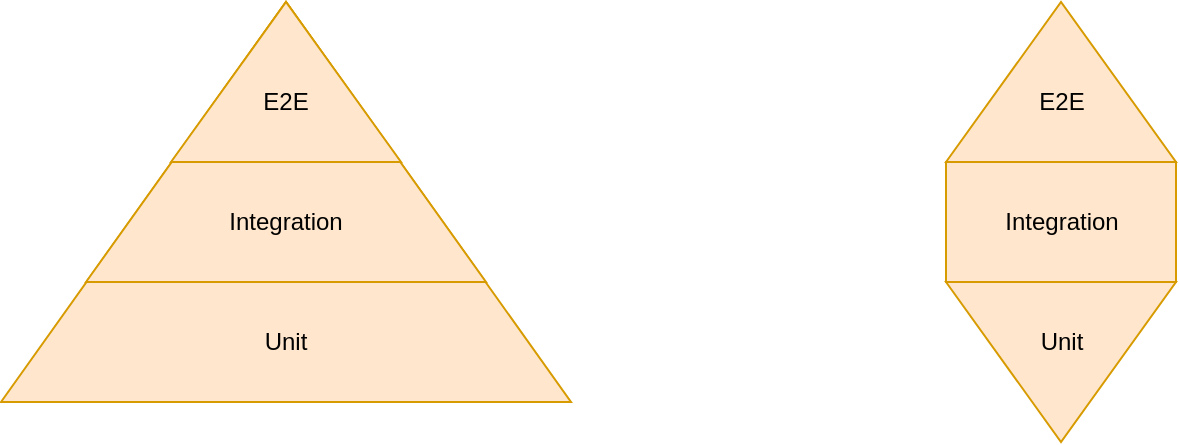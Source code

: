 <mxfile version="12.8.8" type="device"><diagram id="dp3YgXl7_uSlVmIjZsBn" name="Page-1"><mxGraphModel dx="2062" dy="1123" grid="1" gridSize="10" guides="1" tooltips="1" connect="1" arrows="1" fold="1" page="1" pageScale="1" pageWidth="827" pageHeight="1169" math="0" shadow="0"><root><mxCell id="0"/><mxCell id="1" parent="0"/><mxCell id="41_7P7uBS6kyWVHZPw0m-14" value="" style="verticalLabelPosition=bottom;verticalAlign=top;html=1;shape=mxgraph.basic.acute_triangle;dx=0.5;fillColor=#ffe6cc;strokeColor=#d79b00;flipV=1;" vertex="1" parent="1"><mxGeometry x="515" y="220" width="115" height="80" as="geometry"/></mxCell><mxCell id="41_7P7uBS6kyWVHZPw0m-13" value="" style="rounded=0;whiteSpace=wrap;html=1;fillColor=#ffe6cc;strokeColor=#d79b00;" vertex="1" parent="1"><mxGeometry x="515" y="160" width="115" height="60" as="geometry"/></mxCell><mxCell id="41_7P7uBS6kyWVHZPw0m-3" value="" style="verticalLabelPosition=bottom;verticalAlign=top;html=1;shape=mxgraph.basic.acute_triangle;dx=0.5;fillColor=#ffe6cc;strokeColor=#d79b00;" vertex="1" parent="1"><mxGeometry x="42.5" y="80" width="285" height="200" as="geometry"/></mxCell><mxCell id="41_7P7uBS6kyWVHZPw0m-2" value="" style="verticalLabelPosition=bottom;verticalAlign=top;html=1;shape=mxgraph.basic.acute_triangle;dx=0.5;fillColor=#ffe6cc;strokeColor=#d79b00;" vertex="1" parent="1"><mxGeometry x="85" y="80" width="200" height="140" as="geometry"/></mxCell><mxCell id="41_7P7uBS6kyWVHZPw0m-1" value="" style="verticalLabelPosition=bottom;verticalAlign=top;html=1;shape=mxgraph.basic.acute_triangle;dx=0.5;fillColor=#ffe6cc;strokeColor=#d79b00;" vertex="1" parent="1"><mxGeometry x="127.5" y="80" width="115" height="80" as="geometry"/></mxCell><mxCell id="41_7P7uBS6kyWVHZPw0m-4" value="E2E" style="text;html=1;strokeColor=none;fillColor=#ffe6cc;align=center;verticalAlign=middle;whiteSpace=wrap;rounded=0;" vertex="1" parent="1"><mxGeometry x="165" y="120" width="40" height="20" as="geometry"/></mxCell><mxCell id="41_7P7uBS6kyWVHZPw0m-5" value="Integration" style="text;html=1;strokeColor=none;fillColor=#ffe6cc;align=center;verticalAlign=middle;whiteSpace=wrap;rounded=0;" vertex="1" parent="1"><mxGeometry x="165" y="180" width="40" height="20" as="geometry"/></mxCell><mxCell id="41_7P7uBS6kyWVHZPw0m-6" value="Unit" style="text;html=1;strokeColor=none;fillColor=#ffe6cc;align=center;verticalAlign=middle;whiteSpace=wrap;rounded=0;" vertex="1" parent="1"><mxGeometry x="165" y="240" width="40" height="20" as="geometry"/></mxCell><mxCell id="41_7P7uBS6kyWVHZPw0m-9" value="" style="verticalLabelPosition=bottom;verticalAlign=top;html=1;shape=mxgraph.basic.acute_triangle;dx=0.5;fillColor=#ffe6cc;strokeColor=#d79b00;" vertex="1" parent="1"><mxGeometry x="515" y="80" width="115" height="80" as="geometry"/></mxCell><mxCell id="41_7P7uBS6kyWVHZPw0m-10" value="E2E" style="text;html=1;strokeColor=none;fillColor=#ffe6cc;align=center;verticalAlign=middle;whiteSpace=wrap;rounded=0;" vertex="1" parent="1"><mxGeometry x="552.5" y="120" width="40" height="20" as="geometry"/></mxCell><mxCell id="41_7P7uBS6kyWVHZPw0m-11" value="Integration" style="text;html=1;strokeColor=none;fillColor=#ffe6cc;align=center;verticalAlign=middle;whiteSpace=wrap;rounded=0;" vertex="1" parent="1"><mxGeometry x="552.5" y="180" width="40" height="20" as="geometry"/></mxCell><mxCell id="41_7P7uBS6kyWVHZPw0m-12" value="Unit" style="text;html=1;strokeColor=none;fillColor=#ffe6cc;align=center;verticalAlign=middle;whiteSpace=wrap;rounded=0;" vertex="1" parent="1"><mxGeometry x="552.5" y="240" width="40" height="20" as="geometry"/></mxCell></root></mxGraphModel></diagram></mxfile>